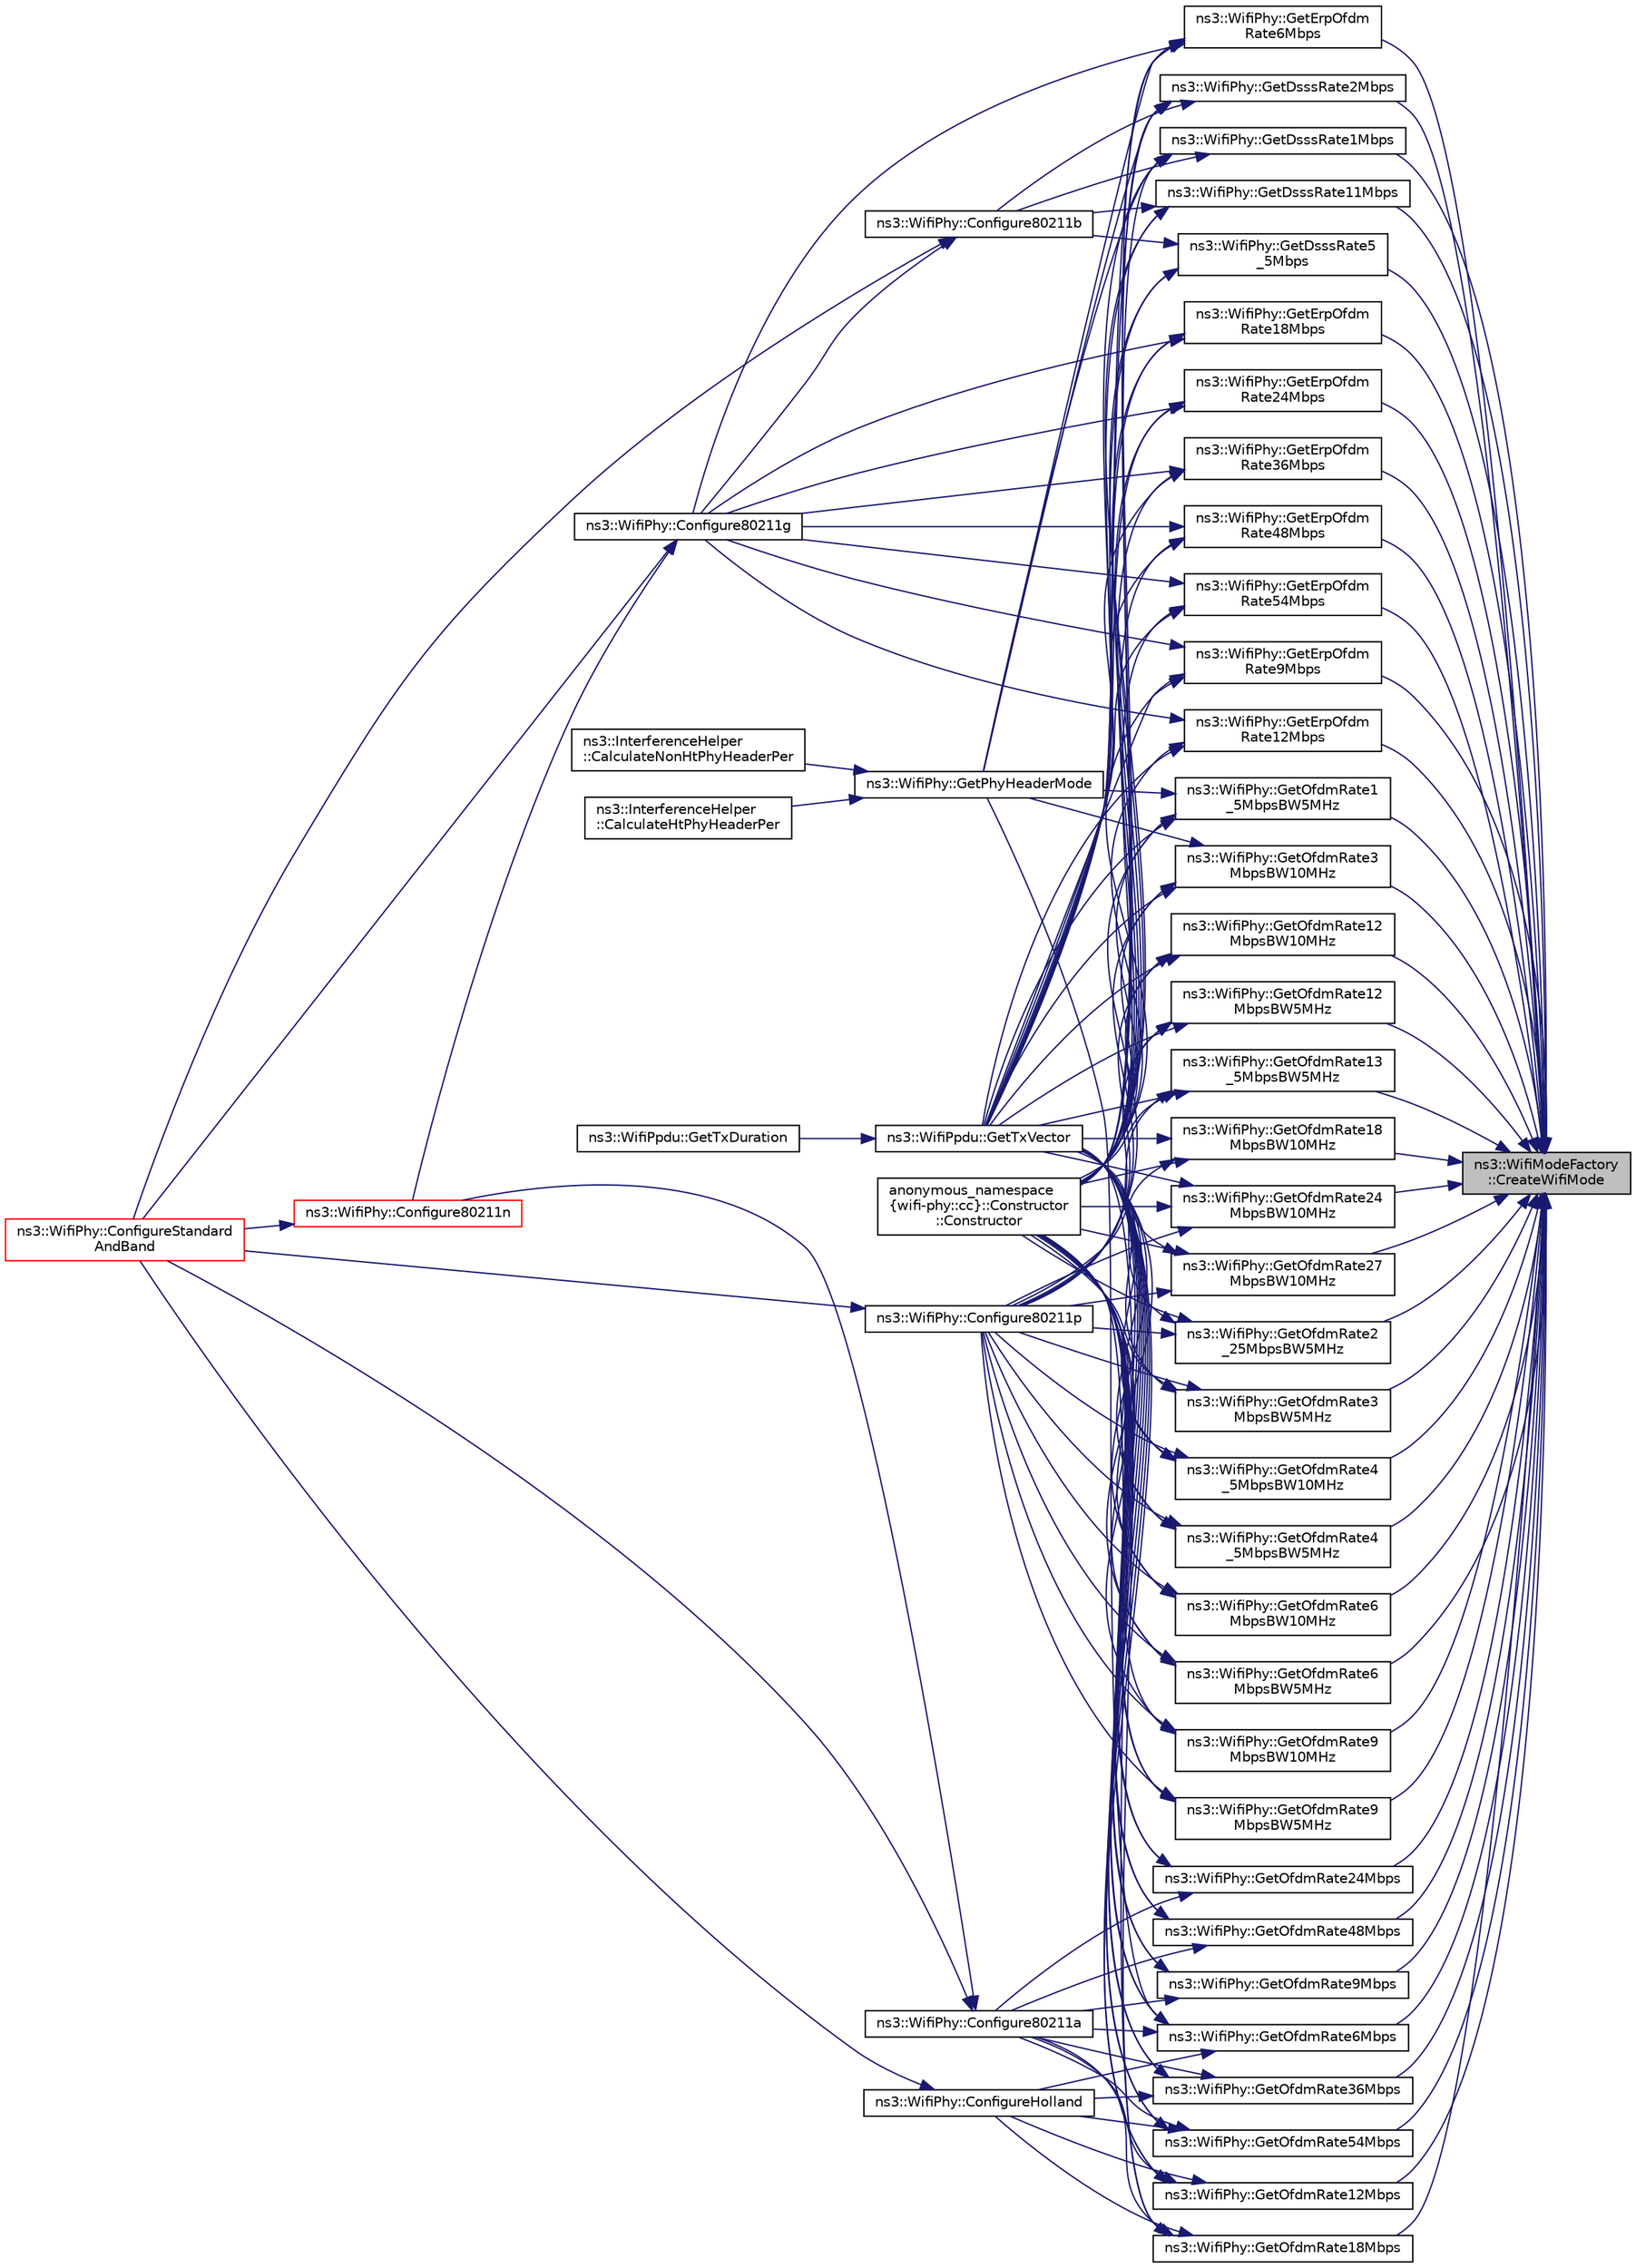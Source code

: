 digraph "ns3::WifiModeFactory::CreateWifiMode"
{
 // LATEX_PDF_SIZE
  edge [fontname="Helvetica",fontsize="10",labelfontname="Helvetica",labelfontsize="10"];
  node [fontname="Helvetica",fontsize="10",shape=record];
  rankdir="RL";
  Node1 [label="ns3::WifiModeFactory\l::CreateWifiMode",height=0.2,width=0.4,color="black", fillcolor="grey75", style="filled", fontcolor="black",tooltip=" "];
  Node1 -> Node2 [dir="back",color="midnightblue",fontsize="10",style="solid",fontname="Helvetica"];
  Node2 [label="ns3::WifiPhy::GetDsssRate11Mbps",height=0.2,width=0.4,color="black", fillcolor="white", style="filled",URL="$classns3_1_1_wifi_phy.html#ab959b0aa063cda3f93a9a2861526a3e2",tooltip="Return a WifiMode for DSSS at 11Mbps."];
  Node2 -> Node3 [dir="back",color="midnightblue",fontsize="10",style="solid",fontname="Helvetica"];
  Node3 [label="anonymous_namespace\l\{wifi-phy::cc\}::Constructor\l::Constructor",height=0.2,width=0.4,color="black", fillcolor="white", style="filled",URL="$classanonymous__namespace_02wifi-phy_8cc_03_1_1_constructor.html#a8401c179aacb7125a83d990c60e04013",tooltip=" "];
  Node2 -> Node4 [dir="back",color="midnightblue",fontsize="10",style="solid",fontname="Helvetica"];
  Node4 [label="ns3::WifiPhy::Configure80211b",height=0.2,width=0.4,color="black", fillcolor="white", style="filled",URL="$classns3_1_1_wifi_phy.html#a6d06ede65c6956ad9c414a00587279d7",tooltip="Configure WifiPhy with appropriate channel frequency and supported rates for 802.11b standard."];
  Node4 -> Node5 [dir="back",color="midnightblue",fontsize="10",style="solid",fontname="Helvetica"];
  Node5 [label="ns3::WifiPhy::Configure80211g",height=0.2,width=0.4,color="black", fillcolor="white", style="filled",URL="$classns3_1_1_wifi_phy.html#a71286ced86fbd1b11c4b68e053b3e8d0",tooltip="Configure WifiPhy with appropriate channel frequency and supported rates for 802.11g standard."];
  Node5 -> Node6 [dir="back",color="midnightblue",fontsize="10",style="solid",fontname="Helvetica"];
  Node6 [label="ns3::WifiPhy::Configure80211n",height=0.2,width=0.4,color="red", fillcolor="white", style="filled",URL="$classns3_1_1_wifi_phy.html#ac4cf51f397334a060632d690675446e6",tooltip="Configure WifiPhy with appropriate channel frequency and supported rates for 802.11n standard."];
  Node6 -> Node9 [dir="back",color="midnightblue",fontsize="10",style="solid",fontname="Helvetica"];
  Node9 [label="ns3::WifiPhy::ConfigureStandard\lAndBand",height=0.2,width=0.4,color="red", fillcolor="white", style="filled",URL="$classns3_1_1_wifi_phy.html#a8051dbd3b27d1a327273424f1487d036",tooltip="Configure the PHY-level parameters for different Wi-Fi standard."];
  Node5 -> Node9 [dir="back",color="midnightblue",fontsize="10",style="solid",fontname="Helvetica"];
  Node4 -> Node9 [dir="back",color="midnightblue",fontsize="10",style="solid",fontname="Helvetica"];
  Node2 -> Node28 [dir="back",color="midnightblue",fontsize="10",style="solid",fontname="Helvetica"];
  Node28 [label="ns3::WifiPpdu::GetTxVector",height=0.2,width=0.4,color="black", fillcolor="white", style="filled",URL="$classns3_1_1_wifi_ppdu.html#a43e190b01f0cd0d287416df16bb1de3a",tooltip="Get the TXVECTOR used to send the PPDU."];
  Node28 -> Node29 [dir="back",color="midnightblue",fontsize="10",style="solid",fontname="Helvetica"];
  Node29 [label="ns3::WifiPpdu::GetTxDuration",height=0.2,width=0.4,color="black", fillcolor="white", style="filled",URL="$classns3_1_1_wifi_ppdu.html#a0a0af942d5c7af3f92666fcdef1d0460",tooltip="Get the total transmission duration of the PPDU."];
  Node1 -> Node30 [dir="back",color="midnightblue",fontsize="10",style="solid",fontname="Helvetica"];
  Node30 [label="ns3::WifiPhy::GetDsssRate1Mbps",height=0.2,width=0.4,color="black", fillcolor="white", style="filled",URL="$classns3_1_1_wifi_phy.html#a8b52ed5ee9801adab6d11b8e4dc4240f",tooltip="Return a WifiMode for DSSS at 1Mbps."];
  Node30 -> Node3 [dir="back",color="midnightblue",fontsize="10",style="solid",fontname="Helvetica"];
  Node30 -> Node4 [dir="back",color="midnightblue",fontsize="10",style="solid",fontname="Helvetica"];
  Node30 -> Node31 [dir="back",color="midnightblue",fontsize="10",style="solid",fontname="Helvetica"];
  Node31 [label="ns3::WifiPhy::GetPhyHeaderMode",height=0.2,width=0.4,color="black", fillcolor="white", style="filled",URL="$classns3_1_1_wifi_phy.html#a97b96ccd13b360572886ba03802b3652",tooltip=" "];
  Node31 -> Node32 [dir="back",color="midnightblue",fontsize="10",style="solid",fontname="Helvetica"];
  Node32 [label="ns3::InterferenceHelper\l::CalculateHtPhyHeaderPer",height=0.2,width=0.4,color="black", fillcolor="white", style="filled",URL="$classns3_1_1_interference_helper.html#a406607dc15ef678c987d02aaafab733f",tooltip="Calculate the error rate of the HT PHY header."];
  Node31 -> Node33 [dir="back",color="midnightblue",fontsize="10",style="solid",fontname="Helvetica"];
  Node33 [label="ns3::InterferenceHelper\l::CalculateNonHtPhyHeaderPer",height=0.2,width=0.4,color="black", fillcolor="white", style="filled",URL="$classns3_1_1_interference_helper.html#abe6a31838a1c187dd76226f790d8ef94",tooltip="Calculate the error rate of the non-HT PHY header."];
  Node30 -> Node28 [dir="back",color="midnightblue",fontsize="10",style="solid",fontname="Helvetica"];
  Node1 -> Node34 [dir="back",color="midnightblue",fontsize="10",style="solid",fontname="Helvetica"];
  Node34 [label="ns3::WifiPhy::GetDsssRate2Mbps",height=0.2,width=0.4,color="black", fillcolor="white", style="filled",URL="$classns3_1_1_wifi_phy.html#a6619a232c9506d049781aae17795b57f",tooltip="Return a WifiMode for DSSS at 2Mbps."];
  Node34 -> Node3 [dir="back",color="midnightblue",fontsize="10",style="solid",fontname="Helvetica"];
  Node34 -> Node4 [dir="back",color="midnightblue",fontsize="10",style="solid",fontname="Helvetica"];
  Node34 -> Node31 [dir="back",color="midnightblue",fontsize="10",style="solid",fontname="Helvetica"];
  Node34 -> Node28 [dir="back",color="midnightblue",fontsize="10",style="solid",fontname="Helvetica"];
  Node1 -> Node35 [dir="back",color="midnightblue",fontsize="10",style="solid",fontname="Helvetica"];
  Node35 [label="ns3::WifiPhy::GetDsssRate5\l_5Mbps",height=0.2,width=0.4,color="black", fillcolor="white", style="filled",URL="$classns3_1_1_wifi_phy.html#aa9a581243e49199f63f9e26ef4c4ed95",tooltip="Return a WifiMode for DSSS at 5.5Mbps."];
  Node35 -> Node3 [dir="back",color="midnightblue",fontsize="10",style="solid",fontname="Helvetica"];
  Node35 -> Node4 [dir="back",color="midnightblue",fontsize="10",style="solid",fontname="Helvetica"];
  Node35 -> Node28 [dir="back",color="midnightblue",fontsize="10",style="solid",fontname="Helvetica"];
  Node1 -> Node36 [dir="back",color="midnightblue",fontsize="10",style="solid",fontname="Helvetica"];
  Node36 [label="ns3::WifiPhy::GetErpOfdm\lRate12Mbps",height=0.2,width=0.4,color="black", fillcolor="white", style="filled",URL="$classns3_1_1_wifi_phy.html#aa6f7f9ca17a9451966da679415996136",tooltip="Return a WifiMode for ERP-OFDM at 12Mbps."];
  Node36 -> Node3 [dir="back",color="midnightblue",fontsize="10",style="solid",fontname="Helvetica"];
  Node36 -> Node5 [dir="back",color="midnightblue",fontsize="10",style="solid",fontname="Helvetica"];
  Node36 -> Node28 [dir="back",color="midnightblue",fontsize="10",style="solid",fontname="Helvetica"];
  Node1 -> Node37 [dir="back",color="midnightblue",fontsize="10",style="solid",fontname="Helvetica"];
  Node37 [label="ns3::WifiPhy::GetErpOfdm\lRate18Mbps",height=0.2,width=0.4,color="black", fillcolor="white", style="filled",URL="$classns3_1_1_wifi_phy.html#ae24bbedd9df795ac630568606a579be0",tooltip="Return a WifiMode for ERP-OFDM at 18Mbps."];
  Node37 -> Node3 [dir="back",color="midnightblue",fontsize="10",style="solid",fontname="Helvetica"];
  Node37 -> Node5 [dir="back",color="midnightblue",fontsize="10",style="solid",fontname="Helvetica"];
  Node37 -> Node28 [dir="back",color="midnightblue",fontsize="10",style="solid",fontname="Helvetica"];
  Node1 -> Node38 [dir="back",color="midnightblue",fontsize="10",style="solid",fontname="Helvetica"];
  Node38 [label="ns3::WifiPhy::GetErpOfdm\lRate24Mbps",height=0.2,width=0.4,color="black", fillcolor="white", style="filled",URL="$classns3_1_1_wifi_phy.html#a8e34487962a2e6ecbedebe5b2e883ca7",tooltip="Return a WifiMode for ERP-OFDM at 24Mbps."];
  Node38 -> Node3 [dir="back",color="midnightblue",fontsize="10",style="solid",fontname="Helvetica"];
  Node38 -> Node5 [dir="back",color="midnightblue",fontsize="10",style="solid",fontname="Helvetica"];
  Node38 -> Node28 [dir="back",color="midnightblue",fontsize="10",style="solid",fontname="Helvetica"];
  Node1 -> Node39 [dir="back",color="midnightblue",fontsize="10",style="solid",fontname="Helvetica"];
  Node39 [label="ns3::WifiPhy::GetErpOfdm\lRate36Mbps",height=0.2,width=0.4,color="black", fillcolor="white", style="filled",URL="$classns3_1_1_wifi_phy.html#acc3956aa9fc49c16c05dc76bae0d4ad9",tooltip="Return a WifiMode for ERP-OFDM at 36Mbps."];
  Node39 -> Node3 [dir="back",color="midnightblue",fontsize="10",style="solid",fontname="Helvetica"];
  Node39 -> Node5 [dir="back",color="midnightblue",fontsize="10",style="solid",fontname="Helvetica"];
  Node39 -> Node28 [dir="back",color="midnightblue",fontsize="10",style="solid",fontname="Helvetica"];
  Node1 -> Node40 [dir="back",color="midnightblue",fontsize="10",style="solid",fontname="Helvetica"];
  Node40 [label="ns3::WifiPhy::GetErpOfdm\lRate48Mbps",height=0.2,width=0.4,color="black", fillcolor="white", style="filled",URL="$classns3_1_1_wifi_phy.html#a3c00f00fdfce4e6146264549f2274499",tooltip="Return a WifiMode for ERP-OFDM at 48Mbps."];
  Node40 -> Node3 [dir="back",color="midnightblue",fontsize="10",style="solid",fontname="Helvetica"];
  Node40 -> Node5 [dir="back",color="midnightblue",fontsize="10",style="solid",fontname="Helvetica"];
  Node40 -> Node28 [dir="back",color="midnightblue",fontsize="10",style="solid",fontname="Helvetica"];
  Node1 -> Node41 [dir="back",color="midnightblue",fontsize="10",style="solid",fontname="Helvetica"];
  Node41 [label="ns3::WifiPhy::GetErpOfdm\lRate54Mbps",height=0.2,width=0.4,color="black", fillcolor="white", style="filled",URL="$classns3_1_1_wifi_phy.html#a444ffd175dd58e76f87ba8dc05eef483",tooltip="Return a WifiMode for ERP-OFDM at 54Mbps."];
  Node41 -> Node3 [dir="back",color="midnightblue",fontsize="10",style="solid",fontname="Helvetica"];
  Node41 -> Node5 [dir="back",color="midnightblue",fontsize="10",style="solid",fontname="Helvetica"];
  Node41 -> Node28 [dir="back",color="midnightblue",fontsize="10",style="solid",fontname="Helvetica"];
  Node1 -> Node42 [dir="back",color="midnightblue",fontsize="10",style="solid",fontname="Helvetica"];
  Node42 [label="ns3::WifiPhy::GetErpOfdm\lRate6Mbps",height=0.2,width=0.4,color="black", fillcolor="white", style="filled",URL="$classns3_1_1_wifi_phy.html#a334689e428371b3383e9001cbd05deba",tooltip="Return a WifiMode for ERP-OFDM at 6Mbps."];
  Node42 -> Node3 [dir="back",color="midnightblue",fontsize="10",style="solid",fontname="Helvetica"];
  Node42 -> Node5 [dir="back",color="midnightblue",fontsize="10",style="solid",fontname="Helvetica"];
  Node42 -> Node31 [dir="back",color="midnightblue",fontsize="10",style="solid",fontname="Helvetica"];
  Node42 -> Node28 [dir="back",color="midnightblue",fontsize="10",style="solid",fontname="Helvetica"];
  Node1 -> Node43 [dir="back",color="midnightblue",fontsize="10",style="solid",fontname="Helvetica"];
  Node43 [label="ns3::WifiPhy::GetErpOfdm\lRate9Mbps",height=0.2,width=0.4,color="black", fillcolor="white", style="filled",URL="$classns3_1_1_wifi_phy.html#af2fc1ee36fc803b89575cd682138495f",tooltip="Return a WifiMode for ERP-OFDM at 9Mbps."];
  Node43 -> Node3 [dir="back",color="midnightblue",fontsize="10",style="solid",fontname="Helvetica"];
  Node43 -> Node5 [dir="back",color="midnightblue",fontsize="10",style="solid",fontname="Helvetica"];
  Node43 -> Node28 [dir="back",color="midnightblue",fontsize="10",style="solid",fontname="Helvetica"];
  Node1 -> Node44 [dir="back",color="midnightblue",fontsize="10",style="solid",fontname="Helvetica"];
  Node44 [label="ns3::WifiPhy::GetOfdmRate12Mbps",height=0.2,width=0.4,color="black", fillcolor="white", style="filled",URL="$classns3_1_1_wifi_phy.html#a2435bc31eebe859883b7ac21c9add9d2",tooltip="Return a WifiMode for OFDM at 12Mbps."];
  Node44 -> Node3 [dir="back",color="midnightblue",fontsize="10",style="solid",fontname="Helvetica"];
  Node44 -> Node45 [dir="back",color="midnightblue",fontsize="10",style="solid",fontname="Helvetica"];
  Node45 [label="ns3::WifiPhy::Configure80211a",height=0.2,width=0.4,color="black", fillcolor="white", style="filled",URL="$classns3_1_1_wifi_phy.html#a3f4c48226fee10de85a17e6ce62af0f3",tooltip="Configure WifiPhy with appropriate channel frequency and supported rates for 802.11a standard."];
  Node45 -> Node6 [dir="back",color="midnightblue",fontsize="10",style="solid",fontname="Helvetica"];
  Node45 -> Node9 [dir="back",color="midnightblue",fontsize="10",style="solid",fontname="Helvetica"];
  Node44 -> Node46 [dir="back",color="midnightblue",fontsize="10",style="solid",fontname="Helvetica"];
  Node46 [label="ns3::WifiPhy::ConfigureHolland",height=0.2,width=0.4,color="black", fillcolor="white", style="filled",URL="$classns3_1_1_wifi_phy.html#aba0f3d79d7fe9be1485a3d87a8923cdd",tooltip="Configure WifiPhy with appropriate channel frequency and supported rates for Holland."];
  Node46 -> Node9 [dir="back",color="midnightblue",fontsize="10",style="solid",fontname="Helvetica"];
  Node44 -> Node28 [dir="back",color="midnightblue",fontsize="10",style="solid",fontname="Helvetica"];
  Node1 -> Node47 [dir="back",color="midnightblue",fontsize="10",style="solid",fontname="Helvetica"];
  Node47 [label="ns3::WifiPhy::GetOfdmRate12\lMbpsBW10MHz",height=0.2,width=0.4,color="black", fillcolor="white", style="filled",URL="$classns3_1_1_wifi_phy.html#a7027b0e5307e56e68d4cf222e6751d90",tooltip="Return a WifiMode for OFDM at 12Mbps with 10MHz channel spacing."];
  Node47 -> Node3 [dir="back",color="midnightblue",fontsize="10",style="solid",fontname="Helvetica"];
  Node47 -> Node48 [dir="back",color="midnightblue",fontsize="10",style="solid",fontname="Helvetica"];
  Node48 [label="ns3::WifiPhy::Configure80211p",height=0.2,width=0.4,color="black", fillcolor="white", style="filled",URL="$classns3_1_1_wifi_phy.html#a600da251aeb770f71765351e803b0f2f",tooltip="Configure WifiPhy with appropriate channel frequency and supported rates for 802.11p standard."];
  Node48 -> Node9 [dir="back",color="midnightblue",fontsize="10",style="solid",fontname="Helvetica"];
  Node47 -> Node28 [dir="back",color="midnightblue",fontsize="10",style="solid",fontname="Helvetica"];
  Node1 -> Node49 [dir="back",color="midnightblue",fontsize="10",style="solid",fontname="Helvetica"];
  Node49 [label="ns3::WifiPhy::GetOfdmRate12\lMbpsBW5MHz",height=0.2,width=0.4,color="black", fillcolor="white", style="filled",URL="$classns3_1_1_wifi_phy.html#aae849d28ac0ef8729574e39f1bf98463",tooltip="Return a WifiMode for OFDM at 12Mbps with 5MHz channel spacing."];
  Node49 -> Node3 [dir="back",color="midnightblue",fontsize="10",style="solid",fontname="Helvetica"];
  Node49 -> Node48 [dir="back",color="midnightblue",fontsize="10",style="solid",fontname="Helvetica"];
  Node49 -> Node28 [dir="back",color="midnightblue",fontsize="10",style="solid",fontname="Helvetica"];
  Node1 -> Node50 [dir="back",color="midnightblue",fontsize="10",style="solid",fontname="Helvetica"];
  Node50 [label="ns3::WifiPhy::GetOfdmRate13\l_5MbpsBW5MHz",height=0.2,width=0.4,color="black", fillcolor="white", style="filled",URL="$classns3_1_1_wifi_phy.html#a54081f3923272965099c04f060b0508d",tooltip="Return a WifiMode for OFDM at 13.5Mbps with 5MHz channel spacing."];
  Node50 -> Node3 [dir="back",color="midnightblue",fontsize="10",style="solid",fontname="Helvetica"];
  Node50 -> Node48 [dir="back",color="midnightblue",fontsize="10",style="solid",fontname="Helvetica"];
  Node50 -> Node28 [dir="back",color="midnightblue",fontsize="10",style="solid",fontname="Helvetica"];
  Node1 -> Node51 [dir="back",color="midnightblue",fontsize="10",style="solid",fontname="Helvetica"];
  Node51 [label="ns3::WifiPhy::GetOfdmRate18Mbps",height=0.2,width=0.4,color="black", fillcolor="white", style="filled",URL="$classns3_1_1_wifi_phy.html#ab456e46ced9b58473153802857be1bde",tooltip="Return a WifiMode for OFDM at 18Mbps."];
  Node51 -> Node3 [dir="back",color="midnightblue",fontsize="10",style="solid",fontname="Helvetica"];
  Node51 -> Node45 [dir="back",color="midnightblue",fontsize="10",style="solid",fontname="Helvetica"];
  Node51 -> Node46 [dir="back",color="midnightblue",fontsize="10",style="solid",fontname="Helvetica"];
  Node51 -> Node28 [dir="back",color="midnightblue",fontsize="10",style="solid",fontname="Helvetica"];
  Node1 -> Node52 [dir="back",color="midnightblue",fontsize="10",style="solid",fontname="Helvetica"];
  Node52 [label="ns3::WifiPhy::GetOfdmRate18\lMbpsBW10MHz",height=0.2,width=0.4,color="black", fillcolor="white", style="filled",URL="$classns3_1_1_wifi_phy.html#a78790cdcd17992e4c5e3ffada193d6de",tooltip="Return a WifiMode for OFDM at 18Mbps with 10MHz channel spacing."];
  Node52 -> Node3 [dir="back",color="midnightblue",fontsize="10",style="solid",fontname="Helvetica"];
  Node52 -> Node48 [dir="back",color="midnightblue",fontsize="10",style="solid",fontname="Helvetica"];
  Node52 -> Node28 [dir="back",color="midnightblue",fontsize="10",style="solid",fontname="Helvetica"];
  Node1 -> Node53 [dir="back",color="midnightblue",fontsize="10",style="solid",fontname="Helvetica"];
  Node53 [label="ns3::WifiPhy::GetOfdmRate1\l_5MbpsBW5MHz",height=0.2,width=0.4,color="black", fillcolor="white", style="filled",URL="$classns3_1_1_wifi_phy.html#ad52da7bd50e91c3cf45b6a3256b93d37",tooltip="Return a WifiMode for OFDM at 1.5Mbps with 5MHz channel spacing."];
  Node53 -> Node3 [dir="back",color="midnightblue",fontsize="10",style="solid",fontname="Helvetica"];
  Node53 -> Node48 [dir="back",color="midnightblue",fontsize="10",style="solid",fontname="Helvetica"];
  Node53 -> Node31 [dir="back",color="midnightblue",fontsize="10",style="solid",fontname="Helvetica"];
  Node53 -> Node28 [dir="back",color="midnightblue",fontsize="10",style="solid",fontname="Helvetica"];
  Node1 -> Node54 [dir="back",color="midnightblue",fontsize="10",style="solid",fontname="Helvetica"];
  Node54 [label="ns3::WifiPhy::GetOfdmRate24Mbps",height=0.2,width=0.4,color="black", fillcolor="white", style="filled",URL="$classns3_1_1_wifi_phy.html#a088ad8dd890aa893acea0d44df88e2aa",tooltip="Return a WifiMode for OFDM at 24Mbps."];
  Node54 -> Node3 [dir="back",color="midnightblue",fontsize="10",style="solid",fontname="Helvetica"];
  Node54 -> Node45 [dir="back",color="midnightblue",fontsize="10",style="solid",fontname="Helvetica"];
  Node54 -> Node28 [dir="back",color="midnightblue",fontsize="10",style="solid",fontname="Helvetica"];
  Node1 -> Node55 [dir="back",color="midnightblue",fontsize="10",style="solid",fontname="Helvetica"];
  Node55 [label="ns3::WifiPhy::GetOfdmRate24\lMbpsBW10MHz",height=0.2,width=0.4,color="black", fillcolor="white", style="filled",URL="$classns3_1_1_wifi_phy.html#a9cb82b2a3b8165a9b1c58a4cbcbd961f",tooltip="Return a WifiMode for OFDM at 24Mbps with 10MHz channel spacing."];
  Node55 -> Node3 [dir="back",color="midnightblue",fontsize="10",style="solid",fontname="Helvetica"];
  Node55 -> Node48 [dir="back",color="midnightblue",fontsize="10",style="solid",fontname="Helvetica"];
  Node55 -> Node28 [dir="back",color="midnightblue",fontsize="10",style="solid",fontname="Helvetica"];
  Node1 -> Node56 [dir="back",color="midnightblue",fontsize="10",style="solid",fontname="Helvetica"];
  Node56 [label="ns3::WifiPhy::GetOfdmRate27\lMbpsBW10MHz",height=0.2,width=0.4,color="black", fillcolor="white", style="filled",URL="$classns3_1_1_wifi_phy.html#adeb11bf3d1463a29e9e930e69d02df43",tooltip="Return a WifiMode for OFDM at 27Mbps with 10MHz channel spacing."];
  Node56 -> Node3 [dir="back",color="midnightblue",fontsize="10",style="solid",fontname="Helvetica"];
  Node56 -> Node48 [dir="back",color="midnightblue",fontsize="10",style="solid",fontname="Helvetica"];
  Node56 -> Node28 [dir="back",color="midnightblue",fontsize="10",style="solid",fontname="Helvetica"];
  Node1 -> Node57 [dir="back",color="midnightblue",fontsize="10",style="solid",fontname="Helvetica"];
  Node57 [label="ns3::WifiPhy::GetOfdmRate2\l_25MbpsBW5MHz",height=0.2,width=0.4,color="black", fillcolor="white", style="filled",URL="$classns3_1_1_wifi_phy.html#af1b2d75c0ca6b23927ddee3b3f85242e",tooltip="Return a WifiMode for OFDM at 2.25Mbps with 5MHz channel spacing."];
  Node57 -> Node3 [dir="back",color="midnightblue",fontsize="10",style="solid",fontname="Helvetica"];
  Node57 -> Node48 [dir="back",color="midnightblue",fontsize="10",style="solid",fontname="Helvetica"];
  Node57 -> Node28 [dir="back",color="midnightblue",fontsize="10",style="solid",fontname="Helvetica"];
  Node1 -> Node58 [dir="back",color="midnightblue",fontsize="10",style="solid",fontname="Helvetica"];
  Node58 [label="ns3::WifiPhy::GetOfdmRate36Mbps",height=0.2,width=0.4,color="black", fillcolor="white", style="filled",URL="$classns3_1_1_wifi_phy.html#a64c9c3a3e3a41d2aa51f7d0ccb8fe6c1",tooltip="Return a WifiMode for OFDM at 36Mbps."];
  Node58 -> Node3 [dir="back",color="midnightblue",fontsize="10",style="solid",fontname="Helvetica"];
  Node58 -> Node45 [dir="back",color="midnightblue",fontsize="10",style="solid",fontname="Helvetica"];
  Node58 -> Node46 [dir="back",color="midnightblue",fontsize="10",style="solid",fontname="Helvetica"];
  Node58 -> Node28 [dir="back",color="midnightblue",fontsize="10",style="solid",fontname="Helvetica"];
  Node1 -> Node59 [dir="back",color="midnightblue",fontsize="10",style="solid",fontname="Helvetica"];
  Node59 [label="ns3::WifiPhy::GetOfdmRate3\lMbpsBW10MHz",height=0.2,width=0.4,color="black", fillcolor="white", style="filled",URL="$classns3_1_1_wifi_phy.html#a8c565c787448b738ea94b455169371fa",tooltip="Return a WifiMode for OFDM at 3Mbps with 10MHz channel spacing."];
  Node59 -> Node3 [dir="back",color="midnightblue",fontsize="10",style="solid",fontname="Helvetica"];
  Node59 -> Node48 [dir="back",color="midnightblue",fontsize="10",style="solid",fontname="Helvetica"];
  Node59 -> Node31 [dir="back",color="midnightblue",fontsize="10",style="solid",fontname="Helvetica"];
  Node59 -> Node28 [dir="back",color="midnightblue",fontsize="10",style="solid",fontname="Helvetica"];
  Node1 -> Node60 [dir="back",color="midnightblue",fontsize="10",style="solid",fontname="Helvetica"];
  Node60 [label="ns3::WifiPhy::GetOfdmRate3\lMbpsBW5MHz",height=0.2,width=0.4,color="black", fillcolor="white", style="filled",URL="$classns3_1_1_wifi_phy.html#a80fcdb4c3168baf71ced3a7088aa24b7",tooltip="Return a WifiMode for OFDM at 3Mbps with 5MHz channel spacing."];
  Node60 -> Node3 [dir="back",color="midnightblue",fontsize="10",style="solid",fontname="Helvetica"];
  Node60 -> Node48 [dir="back",color="midnightblue",fontsize="10",style="solid",fontname="Helvetica"];
  Node60 -> Node28 [dir="back",color="midnightblue",fontsize="10",style="solid",fontname="Helvetica"];
  Node1 -> Node61 [dir="back",color="midnightblue",fontsize="10",style="solid",fontname="Helvetica"];
  Node61 [label="ns3::WifiPhy::GetOfdmRate48Mbps",height=0.2,width=0.4,color="black", fillcolor="white", style="filled",URL="$classns3_1_1_wifi_phy.html#aa48b1e5f7ebde9ced3dc0f25d9505ae0",tooltip="Return a WifiMode for OFDM at 48Mbps."];
  Node61 -> Node3 [dir="back",color="midnightblue",fontsize="10",style="solid",fontname="Helvetica"];
  Node61 -> Node45 [dir="back",color="midnightblue",fontsize="10",style="solid",fontname="Helvetica"];
  Node61 -> Node28 [dir="back",color="midnightblue",fontsize="10",style="solid",fontname="Helvetica"];
  Node1 -> Node62 [dir="back",color="midnightblue",fontsize="10",style="solid",fontname="Helvetica"];
  Node62 [label="ns3::WifiPhy::GetOfdmRate4\l_5MbpsBW10MHz",height=0.2,width=0.4,color="black", fillcolor="white", style="filled",URL="$classns3_1_1_wifi_phy.html#a96acd60bbfdc2ffe88dcc6cf201e73ee",tooltip="Return a WifiMode for OFDM at 4.5Mbps with 10MHz channel spacing."];
  Node62 -> Node3 [dir="back",color="midnightblue",fontsize="10",style="solid",fontname="Helvetica"];
  Node62 -> Node48 [dir="back",color="midnightblue",fontsize="10",style="solid",fontname="Helvetica"];
  Node62 -> Node28 [dir="back",color="midnightblue",fontsize="10",style="solid",fontname="Helvetica"];
  Node1 -> Node63 [dir="back",color="midnightblue",fontsize="10",style="solid",fontname="Helvetica"];
  Node63 [label="ns3::WifiPhy::GetOfdmRate4\l_5MbpsBW5MHz",height=0.2,width=0.4,color="black", fillcolor="white", style="filled",URL="$classns3_1_1_wifi_phy.html#a0d0270d2a2fc0a3b91d8e39c83d8f0ca",tooltip="Return a WifiMode for OFDM at 4.5Mbps with 5MHz channel spacing."];
  Node63 -> Node3 [dir="back",color="midnightblue",fontsize="10",style="solid",fontname="Helvetica"];
  Node63 -> Node48 [dir="back",color="midnightblue",fontsize="10",style="solid",fontname="Helvetica"];
  Node63 -> Node28 [dir="back",color="midnightblue",fontsize="10",style="solid",fontname="Helvetica"];
  Node1 -> Node64 [dir="back",color="midnightblue",fontsize="10",style="solid",fontname="Helvetica"];
  Node64 [label="ns3::WifiPhy::GetOfdmRate54Mbps",height=0.2,width=0.4,color="black", fillcolor="white", style="filled",URL="$classns3_1_1_wifi_phy.html#a767b1cebf94aea21b9c476563c6e3f5b",tooltip="Return a WifiMode for OFDM at 54Mbps."];
  Node64 -> Node3 [dir="back",color="midnightblue",fontsize="10",style="solid",fontname="Helvetica"];
  Node64 -> Node45 [dir="back",color="midnightblue",fontsize="10",style="solid",fontname="Helvetica"];
  Node64 -> Node46 [dir="back",color="midnightblue",fontsize="10",style="solid",fontname="Helvetica"];
  Node64 -> Node28 [dir="back",color="midnightblue",fontsize="10",style="solid",fontname="Helvetica"];
  Node1 -> Node65 [dir="back",color="midnightblue",fontsize="10",style="solid",fontname="Helvetica"];
  Node65 [label="ns3::WifiPhy::GetOfdmRate6Mbps",height=0.2,width=0.4,color="black", fillcolor="white", style="filled",URL="$classns3_1_1_wifi_phy.html#a9945d5d1e8dd74118f90e1adcb63d6fe",tooltip="Return a WifiMode for OFDM at 6Mbps."];
  Node65 -> Node3 [dir="back",color="midnightblue",fontsize="10",style="solid",fontname="Helvetica"];
  Node65 -> Node45 [dir="back",color="midnightblue",fontsize="10",style="solid",fontname="Helvetica"];
  Node65 -> Node46 [dir="back",color="midnightblue",fontsize="10",style="solid",fontname="Helvetica"];
  Node65 -> Node31 [dir="back",color="midnightblue",fontsize="10",style="solid",fontname="Helvetica"];
  Node65 -> Node28 [dir="back",color="midnightblue",fontsize="10",style="solid",fontname="Helvetica"];
  Node1 -> Node66 [dir="back",color="midnightblue",fontsize="10",style="solid",fontname="Helvetica"];
  Node66 [label="ns3::WifiPhy::GetOfdmRate6\lMbpsBW10MHz",height=0.2,width=0.4,color="black", fillcolor="white", style="filled",URL="$classns3_1_1_wifi_phy.html#aa7c91565a17bc8f93f766dea8351d9f7",tooltip="Return a WifiMode for OFDM at 6Mbps with 10MHz channel spacing."];
  Node66 -> Node3 [dir="back",color="midnightblue",fontsize="10",style="solid",fontname="Helvetica"];
  Node66 -> Node48 [dir="back",color="midnightblue",fontsize="10",style="solid",fontname="Helvetica"];
  Node66 -> Node28 [dir="back",color="midnightblue",fontsize="10",style="solid",fontname="Helvetica"];
  Node1 -> Node67 [dir="back",color="midnightblue",fontsize="10",style="solid",fontname="Helvetica"];
  Node67 [label="ns3::WifiPhy::GetOfdmRate6\lMbpsBW5MHz",height=0.2,width=0.4,color="black", fillcolor="white", style="filled",URL="$classns3_1_1_wifi_phy.html#aa5cfec7cdcc8892c9b5787b81135c177",tooltip="Return a WifiMode for OFDM at 6Mbps with 5MHz channel spacing."];
  Node67 -> Node3 [dir="back",color="midnightblue",fontsize="10",style="solid",fontname="Helvetica"];
  Node67 -> Node48 [dir="back",color="midnightblue",fontsize="10",style="solid",fontname="Helvetica"];
  Node67 -> Node28 [dir="back",color="midnightblue",fontsize="10",style="solid",fontname="Helvetica"];
  Node1 -> Node68 [dir="back",color="midnightblue",fontsize="10",style="solid",fontname="Helvetica"];
  Node68 [label="ns3::WifiPhy::GetOfdmRate9Mbps",height=0.2,width=0.4,color="black", fillcolor="white", style="filled",URL="$classns3_1_1_wifi_phy.html#a4fd9fa3cc3080908d55d9713266f2943",tooltip="Return a WifiMode for OFDM at 9Mbps."];
  Node68 -> Node3 [dir="back",color="midnightblue",fontsize="10",style="solid",fontname="Helvetica"];
  Node68 -> Node45 [dir="back",color="midnightblue",fontsize="10",style="solid",fontname="Helvetica"];
  Node68 -> Node28 [dir="back",color="midnightblue",fontsize="10",style="solid",fontname="Helvetica"];
  Node1 -> Node69 [dir="back",color="midnightblue",fontsize="10",style="solid",fontname="Helvetica"];
  Node69 [label="ns3::WifiPhy::GetOfdmRate9\lMbpsBW10MHz",height=0.2,width=0.4,color="black", fillcolor="white", style="filled",URL="$classns3_1_1_wifi_phy.html#af3db6741fde3d02c6982a62069329c9c",tooltip="Return a WifiMode for OFDM at 9Mbps with 10MHz channel spacing."];
  Node69 -> Node3 [dir="back",color="midnightblue",fontsize="10",style="solid",fontname="Helvetica"];
  Node69 -> Node48 [dir="back",color="midnightblue",fontsize="10",style="solid",fontname="Helvetica"];
  Node69 -> Node28 [dir="back",color="midnightblue",fontsize="10",style="solid",fontname="Helvetica"];
  Node1 -> Node70 [dir="back",color="midnightblue",fontsize="10",style="solid",fontname="Helvetica"];
  Node70 [label="ns3::WifiPhy::GetOfdmRate9\lMbpsBW5MHz",height=0.2,width=0.4,color="black", fillcolor="white", style="filled",URL="$classns3_1_1_wifi_phy.html#a2082d83ca110002cea0a944f57bb3433",tooltip="Return a WifiMode for OFDM at 9Mbps with 5MHz channel spacing."];
  Node70 -> Node3 [dir="back",color="midnightblue",fontsize="10",style="solid",fontname="Helvetica"];
  Node70 -> Node48 [dir="back",color="midnightblue",fontsize="10",style="solid",fontname="Helvetica"];
  Node70 -> Node28 [dir="back",color="midnightblue",fontsize="10",style="solid",fontname="Helvetica"];
}
